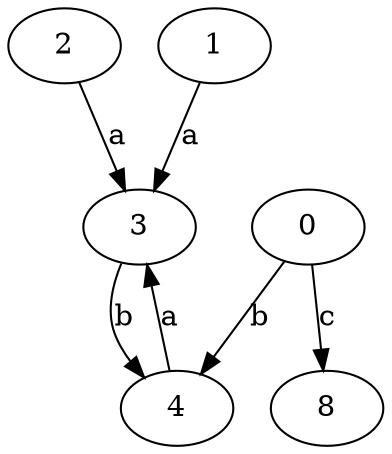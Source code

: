 strict digraph  {
2;
3;
4;
0;
8;
1;
2 -> 3  [label=a];
3 -> 4  [label=b];
4 -> 3  [label=a];
0 -> 4  [label=b];
0 -> 8  [label=c];
1 -> 3  [label=a];
}
